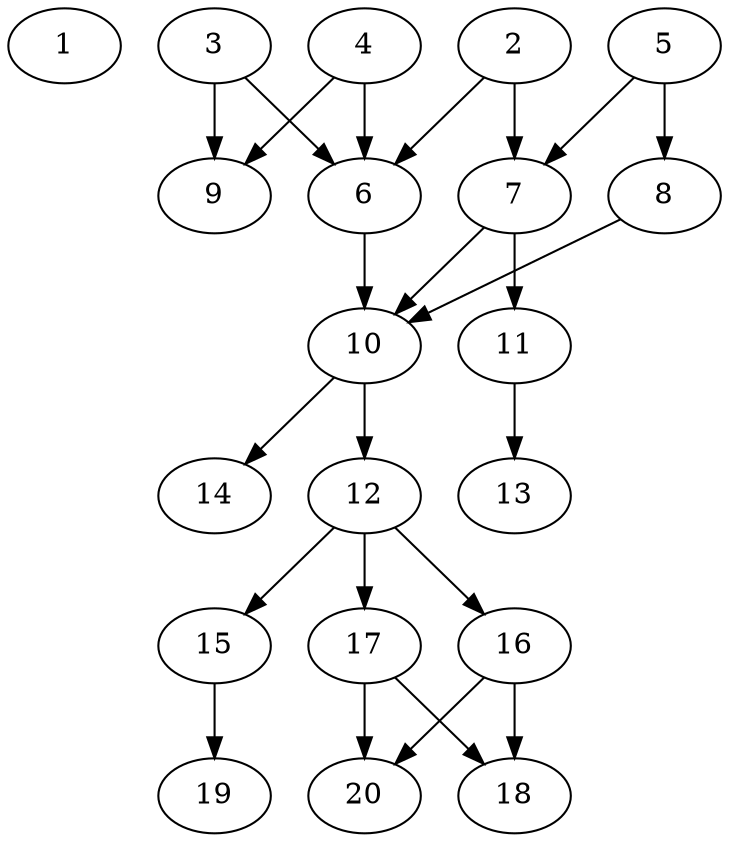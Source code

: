 // DAG automatically generated by daggen at Tue Jul 23 14:22:50 2019
// ./daggen --dot -n 20 --ccr 0.3 --fat 0.5 --regular 0.5 --density 0.6 --mindata 5242880 --maxdata 52428800 
digraph G {
  1 [size="58344107", alpha="0.00", expect_size="17503232"] 
  2 [size="121661440", alpha="0.16", expect_size="36498432"] 
  2 -> 6 [size ="36498432"]
  2 -> 7 [size ="36498432"]
  3 [size="97904640", alpha="0.01", expect_size="29371392"] 
  3 -> 6 [size ="29371392"]
  3 -> 9 [size ="29371392"]
  4 [size="82988373", alpha="0.11", expect_size="24896512"] 
  4 -> 6 [size ="24896512"]
  4 -> 9 [size ="24896512"]
  5 [size="83384320", alpha="0.09", expect_size="25015296"] 
  5 -> 7 [size ="25015296"]
  5 -> 8 [size ="25015296"]
  6 [size="133823147", alpha="0.18", expect_size="40146944"] 
  6 -> 10 [size ="40146944"]
  7 [size="40785920", alpha="0.18", expect_size="12235776"] 
  7 -> 10 [size ="12235776"]
  7 -> 11 [size ="12235776"]
  8 [size="151920640", alpha="0.04", expect_size="45576192"] 
  8 -> 10 [size ="45576192"]
  9 [size="57859413", alpha="0.16", expect_size="17357824"] 
  10 [size="94907733", alpha="0.04", expect_size="28472320"] 
  10 -> 12 [size ="28472320"]
  10 -> 14 [size ="28472320"]
  11 [size="89289387", alpha="0.19", expect_size="26786816"] 
  11 -> 13 [size ="26786816"]
  12 [size="91996160", alpha="0.11", expect_size="27598848"] 
  12 -> 15 [size ="27598848"]
  12 -> 16 [size ="27598848"]
  12 -> 17 [size ="27598848"]
  13 [size="63580160", alpha="0.12", expect_size="19074048"] 
  14 [size="69345280", alpha="0.14", expect_size="20803584"] 
  15 [size="153330347", alpha="0.01", expect_size="45999104"] 
  15 -> 19 [size ="45999104"]
  16 [size="67816107", alpha="0.03", expect_size="20344832"] 
  16 -> 18 [size ="20344832"]
  16 -> 20 [size ="20344832"]
  17 [size="51776853", alpha="0.06", expect_size="15533056"] 
  17 -> 18 [size ="15533056"]
  17 -> 20 [size ="15533056"]
  18 [size="36922027", alpha="0.14", expect_size="11076608"] 
  19 [size="65969493", alpha="0.02", expect_size="19790848"] 
  20 [size="32744107", alpha="0.16", expect_size="9823232"] 
}
